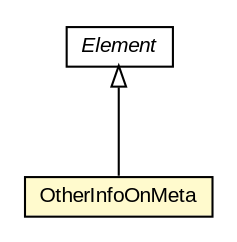 #!/usr/local/bin/dot
#
# Class diagram 
# Generated by UMLGraph version R5_6-24-gf6e263 (http://www.umlgraph.org/)
#

digraph G {
	edge [fontname="arial",fontsize=10,labelfontname="arial",labelfontsize=10];
	node [fontname="arial",fontsize=10,shape=plaintext];
	nodesep=0.25;
	ranksep=0.5;
	// edu.arizona.biosemantics.semanticmarkup.markupelement.description.model.OtherInfoOnMeta
	c110221 [label=<<table title="edu.arizona.biosemantics.semanticmarkup.markupelement.description.model.OtherInfoOnMeta" border="0" cellborder="1" cellspacing="0" cellpadding="2" port="p" bgcolor="lemonChiffon" href="./OtherInfoOnMeta.html">
		<tr><td><table border="0" cellspacing="0" cellpadding="1">
<tr><td align="center" balign="center"> OtherInfoOnMeta </td></tr>
		</table></td></tr>
		</table>>, URL="./OtherInfoOnMeta.html", fontname="arial", fontcolor="black", fontsize=10.0];
	// edu.arizona.biosemantics.semanticmarkup.model.Element
	c110340 [label=<<table title="edu.arizona.biosemantics.semanticmarkup.model.Element" border="0" cellborder="1" cellspacing="0" cellpadding="2" port="p" href="../../../model/Element.html">
		<tr><td><table border="0" cellspacing="0" cellpadding="1">
<tr><td align="center" balign="center"><font face="arial italic"> Element </font></td></tr>
		</table></td></tr>
		</table>>, URL="../../../model/Element.html", fontname="arial", fontcolor="black", fontsize=10.0];
	//edu.arizona.biosemantics.semanticmarkup.markupelement.description.model.OtherInfoOnMeta extends edu.arizona.biosemantics.semanticmarkup.model.Element
	c110340:p -> c110221:p [dir=back,arrowtail=empty];
}

